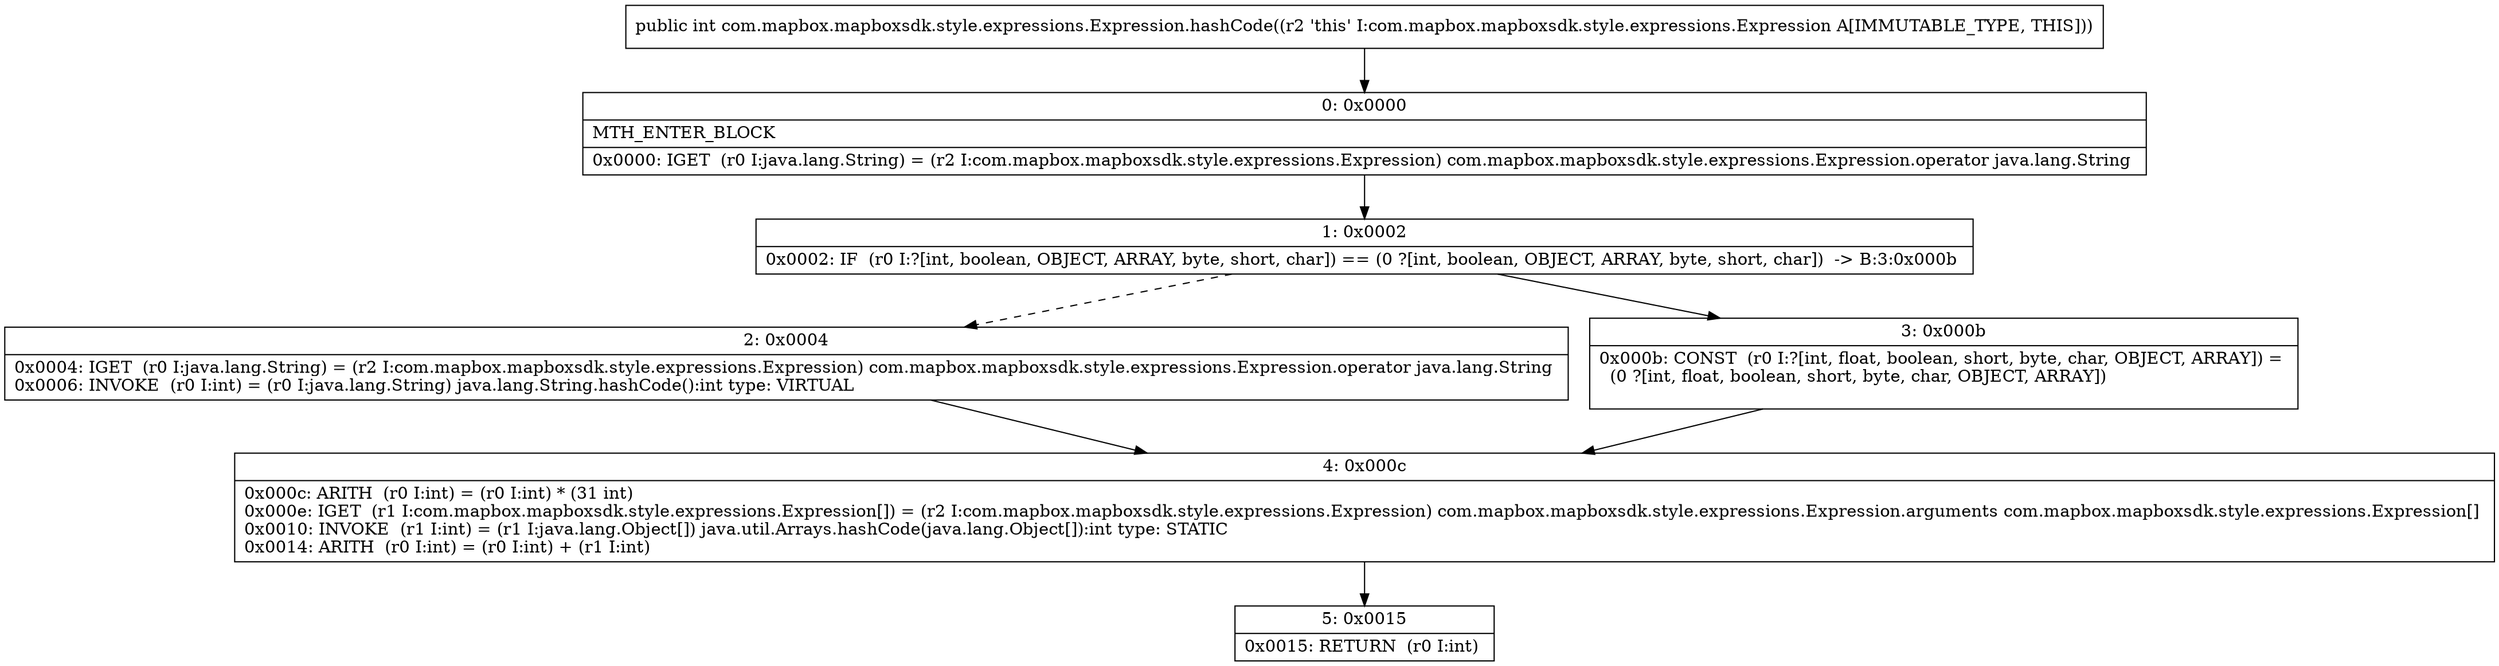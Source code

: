 digraph "CFG forcom.mapbox.mapboxsdk.style.expressions.Expression.hashCode()I" {
Node_0 [shape=record,label="{0\:\ 0x0000|MTH_ENTER_BLOCK\l|0x0000: IGET  (r0 I:java.lang.String) = (r2 I:com.mapbox.mapboxsdk.style.expressions.Expression) com.mapbox.mapboxsdk.style.expressions.Expression.operator java.lang.String \l}"];
Node_1 [shape=record,label="{1\:\ 0x0002|0x0002: IF  (r0 I:?[int, boolean, OBJECT, ARRAY, byte, short, char]) == (0 ?[int, boolean, OBJECT, ARRAY, byte, short, char])  \-\> B:3:0x000b \l}"];
Node_2 [shape=record,label="{2\:\ 0x0004|0x0004: IGET  (r0 I:java.lang.String) = (r2 I:com.mapbox.mapboxsdk.style.expressions.Expression) com.mapbox.mapboxsdk.style.expressions.Expression.operator java.lang.String \l0x0006: INVOKE  (r0 I:int) = (r0 I:java.lang.String) java.lang.String.hashCode():int type: VIRTUAL \l}"];
Node_3 [shape=record,label="{3\:\ 0x000b|0x000b: CONST  (r0 I:?[int, float, boolean, short, byte, char, OBJECT, ARRAY]) = \l  (0 ?[int, float, boolean, short, byte, char, OBJECT, ARRAY])\l \l}"];
Node_4 [shape=record,label="{4\:\ 0x000c|0x000c: ARITH  (r0 I:int) = (r0 I:int) * (31 int) \l0x000e: IGET  (r1 I:com.mapbox.mapboxsdk.style.expressions.Expression[]) = (r2 I:com.mapbox.mapboxsdk.style.expressions.Expression) com.mapbox.mapboxsdk.style.expressions.Expression.arguments com.mapbox.mapboxsdk.style.expressions.Expression[] \l0x0010: INVOKE  (r1 I:int) = (r1 I:java.lang.Object[]) java.util.Arrays.hashCode(java.lang.Object[]):int type: STATIC \l0x0014: ARITH  (r0 I:int) = (r0 I:int) + (r1 I:int) \l}"];
Node_5 [shape=record,label="{5\:\ 0x0015|0x0015: RETURN  (r0 I:int) \l}"];
MethodNode[shape=record,label="{public int com.mapbox.mapboxsdk.style.expressions.Expression.hashCode((r2 'this' I:com.mapbox.mapboxsdk.style.expressions.Expression A[IMMUTABLE_TYPE, THIS])) }"];
MethodNode -> Node_0;
Node_0 -> Node_1;
Node_1 -> Node_2[style=dashed];
Node_1 -> Node_3;
Node_2 -> Node_4;
Node_3 -> Node_4;
Node_4 -> Node_5;
}

